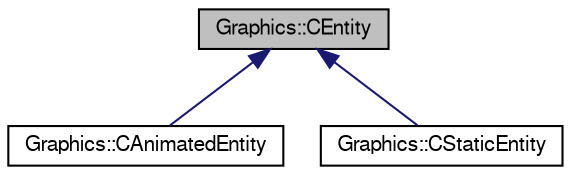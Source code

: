 digraph "Graphics::CEntity"
{
  edge [fontname="FreeSans",fontsize="10",labelfontname="FreeSans",labelfontsize="10"];
  node [fontname="FreeSans",fontsize="10",shape=record];
  Node1 [label="Graphics::CEntity",height=0.2,width=0.4,color="black", fillcolor="grey75", style="filled", fontcolor="black"];
  Node1 -> Node2 [dir="back",color="midnightblue",fontsize="10",style="solid",fontname="FreeSans"];
  Node2 [label="Graphics::CAnimatedEntity",height=0.2,width=0.4,color="black", fillcolor="white", style="filled",URL="$class_graphics_1_1_c_animated_entity.html",tooltip="Clase que representa una entidad gráfica con animaciones. "];
  Node1 -> Node3 [dir="back",color="midnightblue",fontsize="10",style="solid",fontname="FreeSans"];
  Node3 [label="Graphics::CStaticEntity",height=0.2,width=0.4,color="black", fillcolor="white", style="filled",URL="$class_graphics_1_1_c_static_entity.html",tooltip="Clase que representa una entidad gráfica estática. "];
}

